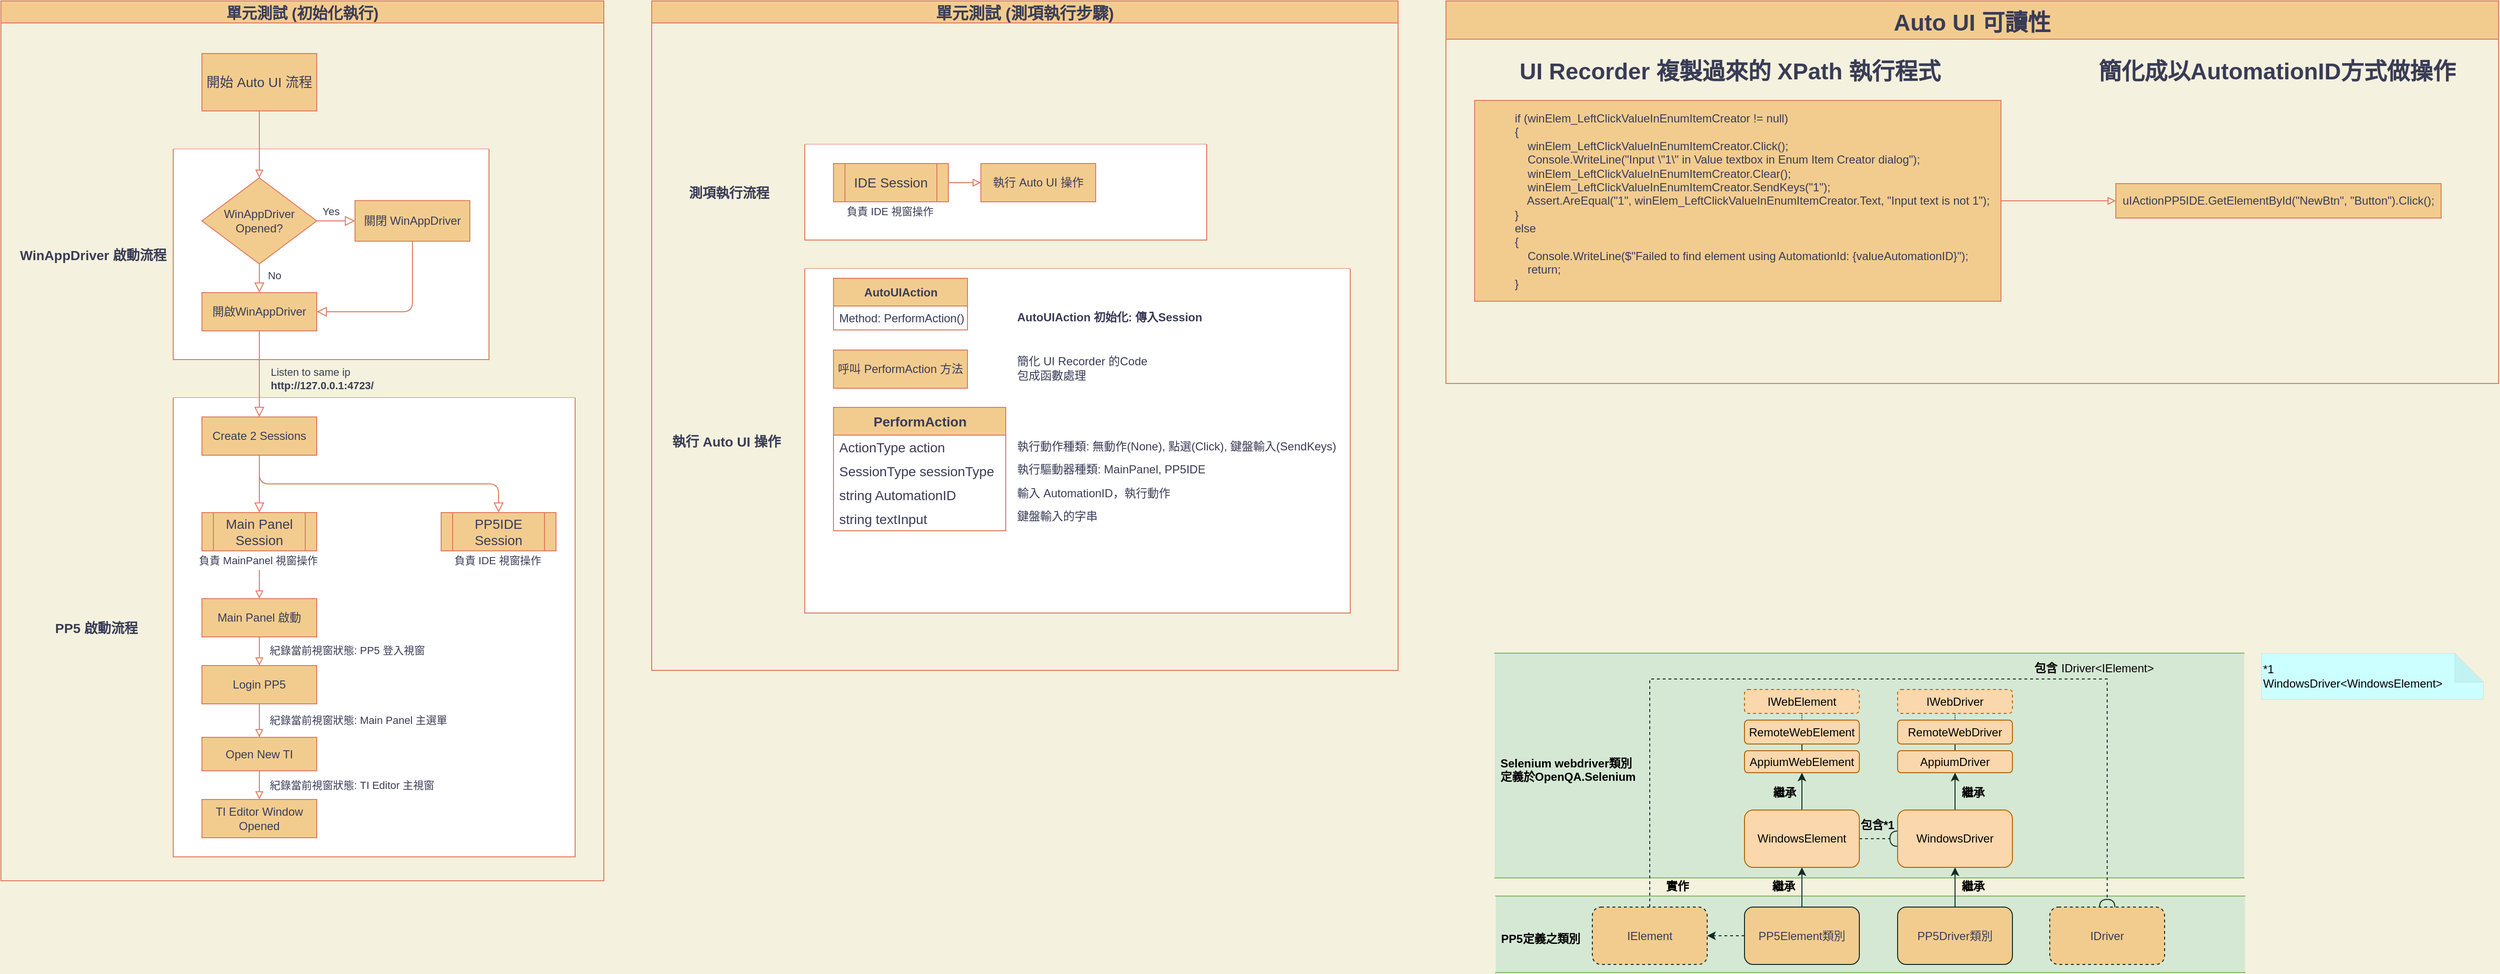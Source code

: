 <mxfile version="19.0.3" type="device" pages="2"><diagram id="C5RBs43oDa-KdzZeNtuy" name="20240430"><mxGraphModel dx="4418" dy="5252" grid="0" gridSize="10" guides="1" tooltips="1" connect="1" arrows="1" fold="1" page="1" pageScale="1" pageWidth="3300" pageHeight="4681" background="#F4F1DE" math="0" shadow="0"><root><mxCell id="WIyWlLk6GJQsqaUBKTNV-0"/><mxCell id="WIyWlLk6GJQsqaUBKTNV-1" parent="WIyWlLk6GJQsqaUBKTNV-0"/><mxCell id="sEeFFQPWBtHojv2zIYvt-9" value="" style="shape=partialRectangle;whiteSpace=wrap;html=1;left=0;right=0;dashed=1;dashPattern=1 1;fillColor=#d5e8d4;strokeColor=#82b366;" vertex="1" parent="WIyWlLk6GJQsqaUBKTNV-1"><mxGeometry x="-1381" y="-3521" width="783" height="80" as="geometry"/></mxCell><mxCell id="sEeFFQPWBtHojv2zIYvt-8" value="" style="shape=partialRectangle;whiteSpace=wrap;html=1;left=0;right=0;dashed=1;dashPattern=1 1;fillColor=#d5e8d4;strokeColor=#82b366;" vertex="1" parent="WIyWlLk6GJQsqaUBKTNV-1"><mxGeometry x="-1382" y="-3775" width="783" height="235" as="geometry"/></mxCell><mxCell id="sF6-tqlMoY2__bhDNs2M-188" value="單元測試 (初始化執行)" style="swimlane;shadow=0;glass=0;labelBackgroundColor=none;labelBorderColor=none;fontFamily=Helvetica;fontSize=16;strokeWidth=1;fillColor=#F2CC8F;strokeColor=#E07A5F;fontColor=#393C56;" parent="WIyWlLk6GJQsqaUBKTNV-1" vertex="1"><mxGeometry x="-2943" y="-4457" width="630" height="920" as="geometry"/></mxCell><mxCell id="sF6-tqlMoY2__bhDNs2M-209" value="WinAppDriver 啟動流程" style="swimlane;startSize=0;fontFamily=Helvetica;fontSize=14;spacing=2;labelPosition=left;verticalLabelPosition=middle;align=right;verticalAlign=middle;labelBorderColor=none;glass=0;shadow=0;strokeWidth=1;perimeterSpacing=0;swimlaneFillColor=default;spacingRight=5;fillColor=#F2CC8F;strokeColor=#E07A5F;fontColor=#393C56;" parent="sF6-tqlMoY2__bhDNs2M-188" vertex="1"><mxGeometry x="180" y="155" width="330" height="220" as="geometry"><mxRectangle x="170" y="-90" width="50" height="40" as="alternateBounds"/></mxGeometry></mxCell><mxCell id="sF6-tqlMoY2__bhDNs2M-210" value="關閉 WinAppDriver" style="whiteSpace=wrap;html=1;glass=0;strokeWidth=1;shadow=0;fillColor=#F2CC8F;strokeColor=#E07A5F;fontColor=#393C56;" parent="sF6-tqlMoY2__bhDNs2M-209" vertex="1"><mxGeometry x="190" y="53.75" width="120" height="42.5" as="geometry"/></mxCell><mxCell id="sF6-tqlMoY2__bhDNs2M-211" value="Yes" style="text;html=1;strokeColor=none;fillColor=none;align=center;verticalAlign=middle;whiteSpace=wrap;fontFamily=Helvetica;fontSize=11;fontColor=#393C56;" parent="sF6-tqlMoY2__bhDNs2M-209" vertex="1"><mxGeometry x="150" y="55" width="30" height="20" as="geometry"/></mxCell><mxCell id="sF6-tqlMoY2__bhDNs2M-212" value="&lt;span style=&quot;&quot;&gt;開啟WinAppDriver&lt;/span&gt;" style="whiteSpace=wrap;html=1;glass=0;strokeWidth=1;shadow=0;fillColor=#F2CC8F;strokeColor=#E07A5F;fontColor=#393C56;" parent="sF6-tqlMoY2__bhDNs2M-209" vertex="1"><mxGeometry x="30" y="150" width="120" height="40" as="geometry"/></mxCell><mxCell id="sF6-tqlMoY2__bhDNs2M-213" style="edgeStyle=orthogonalEdgeStyle;orthogonalLoop=1;jettySize=auto;html=1;exitX=0.5;exitY=1;exitDx=0;exitDy=0;entryX=1;entryY=0.5;entryDx=0;entryDy=0;shadow=0;labelBackgroundColor=none;fontFamily=Helvetica;fontSize=11;endArrow=block;endFill=0;endSize=8;strokeWidth=1;strokeColor=#E07A5F;fontColor=#393C56;" parent="sF6-tqlMoY2__bhDNs2M-209" source="sF6-tqlMoY2__bhDNs2M-210" target="sF6-tqlMoY2__bhDNs2M-212" edge="1"><mxGeometry relative="1" as="geometry"/></mxCell><mxCell id="sF6-tqlMoY2__bhDNs2M-214" value="No" style="text;html=1;strokeColor=none;fillColor=none;align=center;verticalAlign=middle;whiteSpace=wrap;fontFamily=Helvetica;fontSize=11;fontColor=#393C56;" parent="sF6-tqlMoY2__bhDNs2M-209" vertex="1"><mxGeometry x="91" y="122" width="30" height="20" as="geometry"/></mxCell><mxCell id="sF6-tqlMoY2__bhDNs2M-215" value="WinAppDriver Opened?" style="rhombus;whiteSpace=wrap;html=1;glass=0;strokeWidth=1;shadow=0;fillColor=#F2CC8F;strokeColor=#E07A5F;fontColor=#393C56;" parent="sF6-tqlMoY2__bhDNs2M-209" vertex="1"><mxGeometry x="30" y="30" width="120" height="90" as="geometry"/></mxCell><mxCell id="sF6-tqlMoY2__bhDNs2M-216" value="" style="edgeStyle=orthogonalEdgeStyle;html=1;jettySize=auto;orthogonalLoop=1;fontSize=11;endArrow=block;endFill=0;endSize=8;strokeWidth=1;shadow=0;labelBackgroundColor=none;strokeColor=#E07A5F;fontColor=#393C56;" parent="sF6-tqlMoY2__bhDNs2M-209" source="sF6-tqlMoY2__bhDNs2M-215" target="sF6-tqlMoY2__bhDNs2M-210" edge="1"><mxGeometry relative="1" as="geometry"/></mxCell><mxCell id="sF6-tqlMoY2__bhDNs2M-217" value="" style="edgeStyle=orthogonalEdgeStyle;orthogonalLoop=1;jettySize=auto;html=1;shadow=0;labelBackgroundColor=none;fontFamily=Helvetica;fontSize=11;endArrow=block;endFill=0;endSize=8;strokeWidth=1;strokeColor=#E07A5F;fontColor=#393C56;" parent="sF6-tqlMoY2__bhDNs2M-209" source="sF6-tqlMoY2__bhDNs2M-215" target="sF6-tqlMoY2__bhDNs2M-212" edge="1"><mxGeometry relative="1" as="geometry"/></mxCell><mxCell id="sF6-tqlMoY2__bhDNs2M-218" value="PP5 啟動流程" style="swimlane;startSize=0;fontFamily=Helvetica;fontSize=14;spacing=2;labelPosition=left;verticalLabelPosition=middle;align=right;verticalAlign=middle;labelBorderColor=none;glass=0;shadow=0;strokeWidth=1;perimeterSpacing=0;swimlaneFillColor=default;spacingLeft=0;spacingRight=35;fillColor=#F2CC8F;strokeColor=#E07A5F;fontColor=#393C56;" parent="sF6-tqlMoY2__bhDNs2M-188" vertex="1"><mxGeometry x="180" y="415" width="420" height="480" as="geometry"><mxRectangle x="170" y="-90" width="50" height="40" as="alternateBounds"/></mxGeometry></mxCell><mxCell id="sF6-tqlMoY2__bhDNs2M-219" style="edgeStyle=orthogonalEdgeStyle;orthogonalLoop=1;jettySize=auto;html=1;exitX=0.5;exitY=1;exitDx=0;exitDy=0;entryX=0.5;entryY=0;entryDx=0;entryDy=0;shadow=0;labelBackgroundColor=none;fontFamily=Helvetica;fontSize=14;endArrow=block;endFill=0;endSize=8;strokeWidth=1;strokeColor=#E07A5F;fontColor=#393C56;" parent="sF6-tqlMoY2__bhDNs2M-218" source="sF6-tqlMoY2__bhDNs2M-221" target="sF6-tqlMoY2__bhDNs2M-222" edge="1"><mxGeometry relative="1" as="geometry"/></mxCell><mxCell id="sF6-tqlMoY2__bhDNs2M-220" style="edgeStyle=orthogonalEdgeStyle;orthogonalLoop=1;jettySize=auto;html=1;exitX=0.5;exitY=1;exitDx=0;exitDy=0;entryX=0.5;entryY=0;entryDx=0;entryDy=0;shadow=0;labelBackgroundColor=none;fontFamily=Helvetica;fontSize=14;endArrow=block;endFill=0;endSize=8;strokeWidth=1;strokeColor=#E07A5F;fontColor=#393C56;" parent="sF6-tqlMoY2__bhDNs2M-218" source="sF6-tqlMoY2__bhDNs2M-221" target="sF6-tqlMoY2__bhDNs2M-223" edge="1"><mxGeometry relative="1" as="geometry"/></mxCell><mxCell id="sF6-tqlMoY2__bhDNs2M-221" value="&lt;span style=&quot;&quot;&gt;Create 2 Sessions&lt;/span&gt;" style="whiteSpace=wrap;html=1;glass=0;strokeWidth=1;shadow=0;fillColor=#F2CC8F;strokeColor=#E07A5F;fontColor=#393C56;" parent="sF6-tqlMoY2__bhDNs2M-218" vertex="1"><mxGeometry x="30" y="20" width="120" height="40" as="geometry"/></mxCell><mxCell id="sF6-tqlMoY2__bhDNs2M-222" value="Main Panel Session" style="shape=process;whiteSpace=wrap;html=1;backgroundOutline=1;shadow=0;glass=0;labelBorderColor=none;fontFamily=Helvetica;fontSize=14;strokeWidth=1;fillColor=#F2CC8F;strokeColor=#E07A5F;fontColor=#393C56;" parent="sF6-tqlMoY2__bhDNs2M-218" vertex="1"><mxGeometry x="30" y="120" width="120" height="40" as="geometry"/></mxCell><mxCell id="sF6-tqlMoY2__bhDNs2M-223" value="PP5IDE Session" style="shape=process;whiteSpace=wrap;html=1;backgroundOutline=1;shadow=0;glass=0;labelBorderColor=none;fontFamily=Helvetica;fontSize=14;strokeWidth=1;fillColor=#F2CC8F;strokeColor=#E07A5F;fontColor=#393C56;" parent="sF6-tqlMoY2__bhDNs2M-218" vertex="1"><mxGeometry x="280" y="120" width="120" height="40" as="geometry"/></mxCell><mxCell id="sF6-tqlMoY2__bhDNs2M-224" value="負責 MainPanel 視窗操作" style="text;html=1;strokeColor=none;fillColor=none;align=left;verticalAlign=middle;whiteSpace=wrap;fontFamily=Helvetica;fontSize=11;fontColor=#393C56;" parent="sF6-tqlMoY2__bhDNs2M-218" vertex="1"><mxGeometry x="25" y="160" width="130" height="20" as="geometry"/></mxCell><mxCell id="sF6-tqlMoY2__bhDNs2M-225" value="負責 IDE 視窗操作" style="text;html=1;strokeColor=none;fillColor=none;align=left;verticalAlign=middle;whiteSpace=wrap;fontFamily=Helvetica;fontSize=11;fontColor=#393C56;" parent="sF6-tqlMoY2__bhDNs2M-218" vertex="1"><mxGeometry x="291.5" y="160" width="97" height="20" as="geometry"/></mxCell><mxCell id="sF6-tqlMoY2__bhDNs2M-226" value="" style="edgeStyle=orthogonalEdgeStyle;orthogonalLoop=1;jettySize=auto;html=1;shadow=0;labelBackgroundColor=none;fontFamily=Helvetica;fontSize=14;endArrow=block;endFill=0;strokeWidth=1;entryX=0.5;entryY=0;entryDx=0;entryDy=0;strokeColor=#E07A5F;fontColor=#393C56;" parent="sF6-tqlMoY2__bhDNs2M-218" source="sF6-tqlMoY2__bhDNs2M-224" target="sF6-tqlMoY2__bhDNs2M-227" edge="1"><mxGeometry relative="1" as="geometry"><mxPoint x="90" y="210" as="targetPoint"/></mxGeometry></mxCell><mxCell id="sF6-tqlMoY2__bhDNs2M-227" value="Main Panel 啟動" style="whiteSpace=wrap;html=1;glass=0;strokeWidth=1;shadow=0;fillColor=#F2CC8F;strokeColor=#E07A5F;fontColor=#393C56;" parent="sF6-tqlMoY2__bhDNs2M-218" vertex="1"><mxGeometry x="30" y="210" width="120" height="40" as="geometry"/></mxCell><mxCell id="sF6-tqlMoY2__bhDNs2M-228" value="&lt;span style=&quot;&quot;&gt;Login PP5&lt;/span&gt;" style="whiteSpace=wrap;html=1;glass=0;strokeWidth=1;shadow=0;fillColor=#F2CC8F;strokeColor=#E07A5F;fontColor=#393C56;" parent="sF6-tqlMoY2__bhDNs2M-218" vertex="1"><mxGeometry x="30" y="280" width="120" height="40" as="geometry"/></mxCell><mxCell id="sF6-tqlMoY2__bhDNs2M-229" value="" style="edgeStyle=orthogonalEdgeStyle;orthogonalLoop=1;jettySize=auto;html=1;shadow=0;labelBackgroundColor=none;fontFamily=Helvetica;fontSize=14;endArrow=block;endFill=0;strokeWidth=1;strokeColor=#E07A5F;fontColor=#393C56;" parent="sF6-tqlMoY2__bhDNs2M-218" source="sF6-tqlMoY2__bhDNs2M-227" target="sF6-tqlMoY2__bhDNs2M-228" edge="1"><mxGeometry relative="1" as="geometry"/></mxCell><mxCell id="sF6-tqlMoY2__bhDNs2M-230" value="" style="edgeStyle=orthogonalEdgeStyle;orthogonalLoop=1;jettySize=auto;html=1;shadow=0;labelBackgroundColor=none;fontFamily=Helvetica;fontSize=14;endArrow=block;endFill=0;strokeWidth=1;strokeColor=#E07A5F;fontColor=#393C56;" parent="sF6-tqlMoY2__bhDNs2M-218" source="sF6-tqlMoY2__bhDNs2M-231" target="sF6-tqlMoY2__bhDNs2M-233" edge="1"><mxGeometry relative="1" as="geometry"/></mxCell><mxCell id="sF6-tqlMoY2__bhDNs2M-231" value="&lt;span style=&quot;&quot;&gt;Open New TI&lt;/span&gt;" style="whiteSpace=wrap;html=1;glass=0;strokeWidth=1;shadow=0;fillColor=#F2CC8F;strokeColor=#E07A5F;fontColor=#393C56;" parent="sF6-tqlMoY2__bhDNs2M-218" vertex="1"><mxGeometry x="30" y="355" width="120" height="35" as="geometry"/></mxCell><mxCell id="sF6-tqlMoY2__bhDNs2M-232" value="" style="edgeStyle=orthogonalEdgeStyle;orthogonalLoop=1;jettySize=auto;html=1;shadow=0;labelBackgroundColor=none;fontFamily=Helvetica;fontSize=14;endArrow=block;endFill=0;strokeWidth=1;strokeColor=#E07A5F;fontColor=#393C56;" parent="sF6-tqlMoY2__bhDNs2M-218" source="sF6-tqlMoY2__bhDNs2M-228" target="sF6-tqlMoY2__bhDNs2M-231" edge="1"><mxGeometry relative="1" as="geometry"/></mxCell><mxCell id="sF6-tqlMoY2__bhDNs2M-233" value="TI Editor Window Opened" style="whiteSpace=wrap;html=1;glass=0;strokeWidth=1;shadow=0;fillColor=#F2CC8F;strokeColor=#E07A5F;fontColor=#393C56;" parent="sF6-tqlMoY2__bhDNs2M-218" vertex="1"><mxGeometry x="30" y="420" width="120" height="40" as="geometry"/></mxCell><mxCell id="sF6-tqlMoY2__bhDNs2M-234" value="紀錄當前視窗狀態: PP5 登入視窗" style="text;html=1;strokeColor=none;fillColor=none;align=left;verticalAlign=middle;whiteSpace=wrap;fontFamily=Helvetica;fontSize=11;fontColor=#393C56;" parent="sF6-tqlMoY2__bhDNs2M-218" vertex="1"><mxGeometry x="98.5" y="254" width="200" height="20" as="geometry"/></mxCell><mxCell id="sF6-tqlMoY2__bhDNs2M-235" value="紀錄當前視窗狀態: TI Editor 主視窗&amp;nbsp;" style="text;html=1;strokeColor=none;fillColor=none;align=left;verticalAlign=middle;whiteSpace=wrap;fontFamily=Helvetica;fontSize=11;fontColor=#393C56;" parent="sF6-tqlMoY2__bhDNs2M-218" vertex="1"><mxGeometry x="98.5" y="395" width="200" height="20" as="geometry"/></mxCell><mxCell id="sF6-tqlMoY2__bhDNs2M-236" value="" style="edgeStyle=orthogonalEdgeStyle;orthogonalLoop=1;jettySize=auto;html=1;shadow=0;labelBackgroundColor=none;fontFamily=Helvetica;fontSize=14;endArrow=block;endFill=0;endSize=8;strokeWidth=1;entryX=0.5;entryY=0;entryDx=0;entryDy=0;strokeColor=#E07A5F;fontColor=#393C56;" parent="sF6-tqlMoY2__bhDNs2M-188" source="sF6-tqlMoY2__bhDNs2M-212" target="sF6-tqlMoY2__bhDNs2M-221" edge="1"><mxGeometry relative="1" as="geometry"><Array as="points"><mxPoint x="270" y="405"/><mxPoint x="270" y="405"/></Array></mxGeometry></mxCell><mxCell id="sF6-tqlMoY2__bhDNs2M-237" value="Listen to same ip&lt;br&gt;&lt;b&gt;http://127.0.0.1:4723/&lt;/b&gt;" style="text;html=1;strokeColor=none;fillColor=none;align=left;verticalAlign=middle;whiteSpace=wrap;fontFamily=Helvetica;fontSize=11;fontColor=#393C56;" parent="sF6-tqlMoY2__bhDNs2M-188" vertex="1"><mxGeometry x="280" y="385" width="100" height="20" as="geometry"/></mxCell><mxCell id="sF6-tqlMoY2__bhDNs2M-238" value="紀錄當前視窗狀態: Main Panel 主選單" style="text;html=1;strokeColor=none;fillColor=none;align=left;verticalAlign=middle;whiteSpace=wrap;fontFamily=Helvetica;fontSize=11;fontColor=#393C56;" parent="sF6-tqlMoY2__bhDNs2M-188" vertex="1"><mxGeometry x="278.5" y="742" width="200" height="20" as="geometry"/></mxCell><mxCell id="sF6-tqlMoY2__bhDNs2M-239" style="edgeStyle=orthogonalEdgeStyle;orthogonalLoop=1;jettySize=auto;html=1;entryX=0.5;entryY=0;entryDx=0;entryDy=0;shadow=0;labelBackgroundColor=none;fontFamily=Helvetica;fontSize=14;endArrow=block;endFill=0;strokeWidth=1;strokeColor=#E07A5F;fontColor=#393C56;" parent="sF6-tqlMoY2__bhDNs2M-188" source="sF6-tqlMoY2__bhDNs2M-240" target="sF6-tqlMoY2__bhDNs2M-215" edge="1"><mxGeometry relative="1" as="geometry"/></mxCell><mxCell id="sF6-tqlMoY2__bhDNs2M-240" value="開始 Auto UI 流程" style="whiteSpace=wrap;html=1;shadow=0;glass=0;labelBackgroundColor=none;labelBorderColor=none;fontFamily=Helvetica;fontSize=14;strokeWidth=1;fillColor=#F2CC8F;strokeColor=#E07A5F;fontColor=#393C56;" parent="sF6-tqlMoY2__bhDNs2M-188" vertex="1"><mxGeometry x="210" y="55" width="120" height="60" as="geometry"/></mxCell><mxCell id="sF6-tqlMoY2__bhDNs2M-341" value="單元測試 (測項執行步驟)" style="swimlane;shadow=0;glass=0;labelBackgroundColor=none;labelBorderColor=none;fontFamily=Helvetica;fontSize=17;strokeWidth=1;fillColor=#F2CC8F;strokeColor=#E07A5F;fontColor=#393C56;" parent="WIyWlLk6GJQsqaUBKTNV-1" vertex="1"><mxGeometry x="-2263" y="-4457" width="780" height="700" as="geometry"/></mxCell><mxCell id="sF6-tqlMoY2__bhDNs2M-342" value="測項執行流程" style="swimlane;startSize=0;fontFamily=Helvetica;fontSize=14;spacing=2;labelPosition=left;verticalLabelPosition=middle;align=right;verticalAlign=middle;labelBorderColor=none;glass=0;shadow=0;strokeWidth=1;perimeterSpacing=0;swimlaneFillColor=default;spacingLeft=0;spacingRight=35;fillColor=#F2CC8F;strokeColor=#E07A5F;fontColor=#393C56;" parent="sF6-tqlMoY2__bhDNs2M-341" vertex="1"><mxGeometry x="160" y="150" width="420" height="100" as="geometry"><mxRectangle x="170" y="-90" width="50" height="40" as="alternateBounds"/></mxGeometry></mxCell><mxCell id="sF6-tqlMoY2__bhDNs2M-343" value="IDE Session" style="shape=process;whiteSpace=wrap;html=1;backgroundOutline=1;shadow=0;glass=0;labelBorderColor=none;fontFamily=Helvetica;fontSize=14;strokeWidth=1;fillColor=#F2CC8F;strokeColor=#E07A5F;fontColor=#393C56;" parent="sF6-tqlMoY2__bhDNs2M-342" vertex="1"><mxGeometry x="30" y="20" width="120" height="40" as="geometry"/></mxCell><mxCell id="sF6-tqlMoY2__bhDNs2M-344" value="負責 IDE 視窗操作" style="text;html=1;strokeColor=none;fillColor=none;align=left;verticalAlign=middle;whiteSpace=wrap;fontFamily=Helvetica;fontSize=11;fontColor=#393C56;" parent="sF6-tqlMoY2__bhDNs2M-342" vertex="1"><mxGeometry x="41.5" y="60" width="97" height="20" as="geometry"/></mxCell><mxCell id="sF6-tqlMoY2__bhDNs2M-345" value="&lt;span style=&quot;&quot;&gt;執行 Auto UI 操作&lt;/span&gt;" style="whiteSpace=wrap;html=1;glass=0;strokeWidth=1;shadow=0;fillColor=#F2CC8F;strokeColor=#E07A5F;fontColor=#393C56;" parent="sF6-tqlMoY2__bhDNs2M-342" vertex="1"><mxGeometry x="184" y="20" width="120" height="40" as="geometry"/></mxCell><mxCell id="sF6-tqlMoY2__bhDNs2M-346" value="" style="edgeStyle=orthogonalEdgeStyle;orthogonalLoop=1;jettySize=auto;html=1;shadow=0;labelBackgroundColor=none;fontFamily=Helvetica;fontSize=14;endArrow=block;endFill=0;strokeWidth=1;entryX=0;entryY=0.5;entryDx=0;entryDy=0;strokeColor=#E07A5F;fontColor=#393C56;" parent="sF6-tqlMoY2__bhDNs2M-342" source="sF6-tqlMoY2__bhDNs2M-343" target="sF6-tqlMoY2__bhDNs2M-345" edge="1"><mxGeometry relative="1" as="geometry"><mxPoint x="170" y="40" as="targetPoint"/></mxGeometry></mxCell><mxCell id="sF6-tqlMoY2__bhDNs2M-347" value="執行 Auto UI 操作" style="swimlane;startSize=0;fontFamily=Helvetica;fontSize=14;spacing=2;labelPosition=left;verticalLabelPosition=middle;align=right;verticalAlign=middle;labelBorderColor=none;glass=0;shadow=0;strokeWidth=1;perimeterSpacing=0;swimlaneFillColor=default;spacingLeft=0;spacingRight=23;fontStyle=1;fillColor=#F2CC8F;strokeColor=#E07A5F;fontColor=#393C56;" parent="sF6-tqlMoY2__bhDNs2M-341" vertex="1"><mxGeometry x="160" y="280" width="570" height="360" as="geometry"><mxRectangle x="170" y="-90" width="50" height="40" as="alternateBounds"/></mxGeometry></mxCell><mxCell id="sF6-tqlMoY2__bhDNs2M-348" value="呼叫 PerformAction 方法" style="whiteSpace=wrap;html=1;glass=0;strokeWidth=1;shadow=0;fillColor=#F2CC8F;strokeColor=#E07A5F;fontColor=#393C56;" parent="sF6-tqlMoY2__bhDNs2M-347" vertex="1"><mxGeometry x="30" y="85" width="140" height="40" as="geometry"/></mxCell><mxCell id="sF6-tqlMoY2__bhDNs2M-349" value="PerformAction" style="swimlane;fontStyle=1;align=center;verticalAlign=middle;childLayout=stackLayout;horizontal=1;startSize=29;horizontalStack=0;resizeParent=1;resizeParentMax=0;resizeLast=0;collapsible=0;marginBottom=0;html=1;shadow=0;glass=0;labelBackgroundColor=none;labelBorderColor=none;fontFamily=Helvetica;fontSize=14;strokeWidth=1;fillColor=#F2CC8F;strokeColor=#E07A5F;fontColor=#393C56;" parent="sF6-tqlMoY2__bhDNs2M-347" vertex="1"><mxGeometry x="30" y="145" width="180" height="129" as="geometry"/></mxCell><mxCell id="sF6-tqlMoY2__bhDNs2M-350" value="&lt;span style=&quot;&quot;&gt;ActionType action&lt;/span&gt;" style="text;html=1;strokeColor=none;fillColor=none;align=left;verticalAlign=middle;spacingLeft=4;spacingRight=4;overflow=hidden;rotatable=0;points=[[0,0.5],[1,0.5]];portConstraint=eastwest;shadow=0;glass=0;labelBackgroundColor=none;labelBorderColor=none;fontFamily=Helvetica;fontSize=14;spacing=2;spacingTop=0;spacingBottom=0;fontColor=#393C56;" parent="sF6-tqlMoY2__bhDNs2M-349" vertex="1"><mxGeometry y="29" width="180" height="25" as="geometry"/></mxCell><mxCell id="sF6-tqlMoY2__bhDNs2M-351" value="SessionType sessionType" style="text;html=1;strokeColor=none;fillColor=none;align=left;verticalAlign=middle;spacingLeft=4;spacingRight=4;overflow=hidden;rotatable=0;points=[[0,0.5],[1,0.5]];portConstraint=eastwest;shadow=0;glass=0;labelBackgroundColor=none;labelBorderColor=none;fontFamily=Helvetica;fontSize=14;spacing=2;spacingTop=0;spacingBottom=0;fontColor=#393C56;" parent="sF6-tqlMoY2__bhDNs2M-349" vertex="1"><mxGeometry y="54" width="180" height="25" as="geometry"/></mxCell><mxCell id="sF6-tqlMoY2__bhDNs2M-352" value="string AutomationID" style="text;html=1;strokeColor=none;fillColor=none;align=left;verticalAlign=middle;spacingLeft=4;spacingRight=4;overflow=hidden;rotatable=0;points=[[0,0.5],[1,0.5]];portConstraint=eastwest;shadow=0;glass=0;labelBackgroundColor=none;labelBorderColor=none;fontFamily=Helvetica;fontSize=14;spacing=2;spacingTop=0;spacingBottom=0;fontColor=#393C56;" parent="sF6-tqlMoY2__bhDNs2M-349" vertex="1"><mxGeometry y="79" width="180" height="25" as="geometry"/></mxCell><mxCell id="sF6-tqlMoY2__bhDNs2M-353" value="string textInput" style="text;html=1;strokeColor=none;fillColor=none;align=left;verticalAlign=middle;spacingLeft=4;spacingRight=4;overflow=hidden;rotatable=0;points=[[0,0.5],[1,0.5]];portConstraint=eastwest;shadow=0;glass=0;labelBackgroundColor=none;labelBorderColor=none;fontFamily=Helvetica;fontSize=14;spacing=2;spacingTop=0;spacingBottom=0;fontColor=#393C56;" parent="sF6-tqlMoY2__bhDNs2M-349" vertex="1"><mxGeometry y="104" width="180" height="25" as="geometry"/></mxCell><mxCell id="sF6-tqlMoY2__bhDNs2M-354" value="簡化 UI Recorder 的Code&lt;br style=&quot;font-size: 12px;&quot;&gt;包成函數處理" style="text;html=1;strokeColor=none;fillColor=none;align=left;verticalAlign=middle;whiteSpace=wrap;fontFamily=Helvetica;fontSize=12;fontColor=#393C56;" parent="sF6-tqlMoY2__bhDNs2M-347" vertex="1"><mxGeometry x="220" y="89" width="150" height="30" as="geometry"/></mxCell><mxCell id="sF6-tqlMoY2__bhDNs2M-355" value="執行動作種類: 無動作(None), 點選(Click), 鍵盤輸入(SendKeys)" style="text;html=1;strokeColor=none;fillColor=none;align=left;verticalAlign=middle;whiteSpace=wrap;fontFamily=Helvetica;fontSize=12;fontColor=#393C56;" parent="sF6-tqlMoY2__bhDNs2M-347" vertex="1"><mxGeometry x="220" y="171" width="340" height="30" as="geometry"/></mxCell><mxCell id="sF6-tqlMoY2__bhDNs2M-356" value="&lt;font style=&quot;font-size: 12px;&quot;&gt;輸入 AutomationID，執行動作&lt;/font&gt;" style="text;html=1;strokeColor=none;fillColor=none;align=left;verticalAlign=middle;whiteSpace=wrap;fontFamily=Helvetica;fontSize=12;fontColor=#393C56;" parent="sF6-tqlMoY2__bhDNs2M-347" vertex="1"><mxGeometry x="220" y="220" width="320" height="30" as="geometry"/></mxCell><mxCell id="sF6-tqlMoY2__bhDNs2M-357" value="鍵盤輸入的字串" style="text;html=1;strokeColor=none;fillColor=none;align=left;verticalAlign=middle;whiteSpace=wrap;fontFamily=Helvetica;fontSize=12;fontColor=#393C56;" parent="sF6-tqlMoY2__bhDNs2M-347" vertex="1"><mxGeometry x="220" y="244" width="320" height="30" as="geometry"/></mxCell><mxCell id="sF6-tqlMoY2__bhDNs2M-358" value="執行驅動器種類: MainPanel, PP5IDE" style="text;html=1;strokeColor=none;fillColor=none;align=left;verticalAlign=middle;whiteSpace=wrap;fontFamily=Helvetica;fontSize=12;fontColor=#393C56;" parent="sF6-tqlMoY2__bhDNs2M-347" vertex="1"><mxGeometry x="220" y="195" width="320" height="30" as="geometry"/></mxCell><mxCell id="gc8eXnTZGgtEHAus7K2d-82" value="&lt;b&gt;AutoUIAction&lt;/b&gt;" style="swimlane;fontStyle=1;align=center;verticalAlign=middle;childLayout=stackLayout;horizontal=1;startSize=29;horizontalStack=0;resizeParent=1;resizeParentMax=0;resizeLast=0;collapsible=0;marginBottom=0;html=1;fillColor=#F2CC8F;strokeColor=#E07A5F;fontColor=#393C56;" parent="sF6-tqlMoY2__bhDNs2M-347" vertex="1"><mxGeometry x="30" y="10" width="140" height="54" as="geometry"/></mxCell><mxCell id="gc8eXnTZGgtEHAus7K2d-84" value="&lt;span style=&quot;text-align: center; background-color: rgb(248, 249, 250);&quot;&gt;Method: PerformAction()&lt;/span&gt;" style="text;html=1;strokeColor=none;fillColor=none;align=left;verticalAlign=middle;spacingLeft=4;spacingRight=4;overflow=hidden;rotatable=0;points=[[0,0.5],[1,0.5]];portConstraint=eastwest;fontColor=#393C56;" parent="gc8eXnTZGgtEHAus7K2d-82" vertex="1"><mxGeometry y="29" width="140" height="25" as="geometry"/></mxCell><mxCell id="gc8eXnTZGgtEHAus7K2d-89" value="&lt;b style=&quot;text-align: center;&quot;&gt;AutoUIAction 初始化: 傳入Session&lt;/b&gt;" style="text;html=1;strokeColor=none;fillColor=none;align=left;verticalAlign=middle;whiteSpace=wrap;fontFamily=Helvetica;fontSize=12;fontColor=#393C56;" parent="sF6-tqlMoY2__bhDNs2M-347" vertex="1"><mxGeometry x="220" y="36" width="200" height="30" as="geometry"/></mxCell><mxCell id="sF6-tqlMoY2__bhDNs2M-367" value="Auto UI 可讀性" style="swimlane;shadow=0;glass=0;labelBackgroundColor=none;labelBorderColor=none;fontFamily=Helvetica;fontSize=24;strokeWidth=1;startSize=40;fillColor=#F2CC8F;strokeColor=#E07A5F;fontColor=#393C56;" parent="WIyWlLk6GJQsqaUBKTNV-1" vertex="1"><mxGeometry x="-1433" y="-4457" width="1100" height="400" as="geometry"/></mxCell><mxCell id="sF6-tqlMoY2__bhDNs2M-389" value="&lt;div&gt;&amp;nbsp; &amp;nbsp; &amp;nbsp; &amp;nbsp; &amp;nbsp; &amp;nbsp; if (winElem_LeftClickValueInEnumItemCreator != null)&lt;/div&gt;&lt;div&gt;&amp;nbsp; &amp;nbsp; &amp;nbsp; &amp;nbsp; &amp;nbsp; &amp;nbsp; {&lt;/div&gt;&lt;div&gt;&amp;nbsp; &amp;nbsp; &amp;nbsp; &amp;nbsp; &amp;nbsp; &amp;nbsp; &amp;nbsp; &amp;nbsp; winElem_LeftClickValueInEnumItemCreator.Click();&lt;/div&gt;&lt;div&gt;&amp;nbsp; &amp;nbsp; &amp;nbsp; &amp;nbsp; &amp;nbsp; &amp;nbsp; &amp;nbsp; &amp;nbsp; Console.WriteLine(&quot;Input \&quot;1\&quot; in Value textbox in Enum Item Creator dialog&quot;);&lt;/div&gt;&lt;div&gt;&amp;nbsp; &amp;nbsp; &amp;nbsp; &amp;nbsp; &amp;nbsp; &amp;nbsp; &amp;nbsp; &amp;nbsp; winElem_LeftClickValueInEnumItemCreator.Clear();&lt;/div&gt;&lt;div&gt;&amp;nbsp; &amp;nbsp; &amp;nbsp; &amp;nbsp; &amp;nbsp; &amp;nbsp; &amp;nbsp; &amp;nbsp; winElem_LeftClickValueInEnumItemCreator.SendKeys(&quot;1&quot;);&lt;/div&gt;&lt;div&gt;&amp;nbsp; &amp;nbsp; &amp;nbsp; &amp;nbsp; &amp;nbsp; &amp;nbsp; &amp;nbsp; &amp;nbsp; Assert.AreEqual(&quot;1&quot;, winElem_LeftClickValueInEnumItemCreator.Text, &quot;Input text is not 1&quot;);&lt;/div&gt;&lt;div&gt;&amp;nbsp; &amp;nbsp; &amp;nbsp; &amp;nbsp; &amp;nbsp; &amp;nbsp; }&lt;/div&gt;&lt;div&gt;&amp;nbsp; &amp;nbsp; &amp;nbsp; &amp;nbsp; &amp;nbsp; &amp;nbsp; else&lt;/div&gt;&lt;div&gt;&amp;nbsp; &amp;nbsp; &amp;nbsp; &amp;nbsp; &amp;nbsp; &amp;nbsp; {&lt;/div&gt;&lt;div&gt;&amp;nbsp; &amp;nbsp; &amp;nbsp; &amp;nbsp; &amp;nbsp; &amp;nbsp; &amp;nbsp; &amp;nbsp; Console.WriteLine($&quot;Failed to find element using AutomationId: {valueAutomationID}&quot;);&lt;/div&gt;&lt;div&gt;&amp;nbsp; &amp;nbsp; &amp;nbsp; &amp;nbsp; &amp;nbsp; &amp;nbsp; &amp;nbsp; &amp;nbsp; return;&lt;/div&gt;&lt;div&gt;&amp;nbsp; &amp;nbsp; &amp;nbsp; &amp;nbsp; &amp;nbsp; &amp;nbsp; }&lt;/div&gt;" style="whiteSpace=wrap;html=1;shadow=0;glass=0;labelBackgroundColor=none;labelBorderColor=none;fontFamily=Helvetica;fontSize=12;strokeWidth=1;align=left;fillColor=#F2CC8F;strokeColor=#E07A5F;fontColor=#393C56;" parent="sF6-tqlMoY2__bhDNs2M-367" vertex="1"><mxGeometry x="30" y="104" width="550" height="210" as="geometry"/></mxCell><mxCell id="sF6-tqlMoY2__bhDNs2M-390" value="UI Recorder 複製過來的 XPath 執行程式" style="text;html=1;strokeColor=none;fillColor=none;align=left;verticalAlign=middle;whiteSpace=wrap;fontFamily=Helvetica;fontSize=24;fontStyle=1;fontColor=#393C56;" parent="sF6-tqlMoY2__bhDNs2M-367" vertex="1"><mxGeometry x="75" y="64" width="460" height="20" as="geometry"/></mxCell><mxCell id="sF6-tqlMoY2__bhDNs2M-391" value="uIActionPP5IDE.GetElementById(&quot;NewBtn&quot;, &quot;Button&quot;).Click();" style="whiteSpace=wrap;html=1;align=center;shadow=0;glass=0;labelBackgroundColor=none;labelBorderColor=none;strokeWidth=1;fillColor=#F2CC8F;strokeColor=#E07A5F;fontColor=#393C56;" parent="sF6-tqlMoY2__bhDNs2M-367" vertex="1"><mxGeometry x="700" y="191" width="340" height="36" as="geometry"/></mxCell><mxCell id="sF6-tqlMoY2__bhDNs2M-388" value="" style="edgeStyle=orthogonalEdgeStyle;orthogonalLoop=1;jettySize=auto;html=1;shadow=0;labelBackgroundColor=none;fontFamily=Helvetica;fontSize=24;endArrow=block;endFill=0;strokeWidth=1;strokeColor=#E07A5F;fontColor=#393C56;" parent="sF6-tqlMoY2__bhDNs2M-367" source="sF6-tqlMoY2__bhDNs2M-389" target="sF6-tqlMoY2__bhDNs2M-391" edge="1"><mxGeometry relative="1" as="geometry"/></mxCell><mxCell id="sF6-tqlMoY2__bhDNs2M-392" value="簡化成以AutomationID方式做操作" style="text;html=1;strokeColor=none;fillColor=none;align=left;verticalAlign=middle;whiteSpace=wrap;fontFamily=Helvetica;fontSize=24;fontStyle=1;fontColor=#393C56;" parent="sF6-tqlMoY2__bhDNs2M-367" vertex="1"><mxGeometry x="680" y="64" width="395" height="20" as="geometry"/></mxCell><mxCell id="LBxS4Dn_nQ39QA7qkI87-0" value="PP5Element類別" style="rounded=1;whiteSpace=wrap;html=1;fillColor=#F2CC8F;strokeColor=#102B20;fontColor=#393C56;shadow=0;glass=0;labelBackgroundColor=none;labelBorderColor=none;strokeWidth=1;" vertex="1" parent="WIyWlLk6GJQsqaUBKTNV-1"><mxGeometry x="-1121" y="-3509.5" width="120" height="60" as="geometry"/></mxCell><mxCell id="LBxS4Dn_nQ39QA7qkI87-1" value="PP5Driver類別" style="rounded=1;whiteSpace=wrap;html=1;fillColor=#F2CC8F;strokeColor=#102B20;fontColor=#393C56;shadow=0;glass=0;labelBackgroundColor=none;labelBorderColor=none;strokeWidth=1;" vertex="1" parent="WIyWlLk6GJQsqaUBKTNV-1"><mxGeometry x="-961" y="-3509.5" width="120" height="60" as="geometry"/></mxCell><mxCell id="LBxS4Dn_nQ39QA7qkI87-3" value="" style="endArrow=classic;html=1;rounded=0;exitX=0.5;exitY=0;exitDx=0;exitDy=0;entryX=0.5;entryY=1;entryDx=0;entryDy=0;strokeColor=#102B20;" edge="1" parent="WIyWlLk6GJQsqaUBKTNV-1" source="LBxS4Dn_nQ39QA7qkI87-0" target="LBxS4Dn_nQ39QA7qkI87-4"><mxGeometry width="50" height="50" relative="1" as="geometry"><mxPoint x="-933" y="-3654" as="sourcePoint"/><mxPoint x="-1069" y="-3564" as="targetPoint"/></mxGeometry></mxCell><mxCell id="sEeFFQPWBtHojv2zIYvt-0" value="" style="edgeStyle=orthogonalEdgeStyle;rounded=0;orthogonalLoop=1;jettySize=auto;html=1;dashed=1;strokeColor=#102B20;endArrow=halfCircle;endFill=0;" edge="1" parent="WIyWlLk6GJQsqaUBKTNV-1" source="LBxS4Dn_nQ39QA7qkI87-4" target="LBxS4Dn_nQ39QA7qkI87-12"><mxGeometry relative="1" as="geometry"/></mxCell><mxCell id="sEeFFQPWBtHojv2zIYvt-23" style="edgeStyle=orthogonalEdgeStyle;rounded=0;orthogonalLoop=1;jettySize=auto;html=1;exitX=0.5;exitY=0;exitDx=0;exitDy=0;entryX=0.5;entryY=1;entryDx=0;entryDy=0;endArrow=classic;endFill=1;strokeColor=#102B20;" edge="1" parent="WIyWlLk6GJQsqaUBKTNV-1" source="LBxS4Dn_nQ39QA7qkI87-4" target="sEeFFQPWBtHojv2zIYvt-14"><mxGeometry relative="1" as="geometry"/></mxCell><mxCell id="LBxS4Dn_nQ39QA7qkI87-4" value="WindowsElement" style="rounded=1;whiteSpace=wrap;html=1;fillColor=#fad7ac;strokeColor=#b46504;shadow=0;glass=0;labelBackgroundColor=none;labelBorderColor=none;strokeWidth=1;" vertex="1" parent="WIyWlLk6GJQsqaUBKTNV-1"><mxGeometry x="-1121" y="-3611" width="120" height="60" as="geometry"/></mxCell><mxCell id="LBxS4Dn_nQ39QA7qkI87-6" value="" style="endArrow=classic;html=1;rounded=0;exitX=0.5;exitY=0;exitDx=0;exitDy=0;strokeColor=#102B20;entryX=0.5;entryY=1;entryDx=0;entryDy=0;" edge="1" parent="WIyWlLk6GJQsqaUBKTNV-1" source="LBxS4Dn_nQ39QA7qkI87-1" target="LBxS4Dn_nQ39QA7qkI87-12"><mxGeometry width="50" height="50" relative="1" as="geometry"><mxPoint x="-1161" y="-3499" as="sourcePoint"/><mxPoint x="-878" y="-3561" as="targetPoint"/></mxGeometry></mxCell><mxCell id="sEeFFQPWBtHojv2zIYvt-4" style="edgeStyle=orthogonalEdgeStyle;rounded=0;orthogonalLoop=1;jettySize=auto;html=1;exitX=0.5;exitY=0;exitDx=0;exitDy=0;entryX=0.5;entryY=0;entryDx=0;entryDy=0;dashed=1;endArrow=halfCircle;endFill=0;strokeColor=#102B20;" edge="1" parent="WIyWlLk6GJQsqaUBKTNV-1" source="LBxS4Dn_nQ39QA7qkI87-7" target="sEeFFQPWBtHojv2zIYvt-3"><mxGeometry relative="1" as="geometry"><Array as="points"><mxPoint x="-1220" y="-3748"/><mxPoint x="-742" y="-3748"/></Array></mxGeometry></mxCell><mxCell id="LBxS4Dn_nQ39QA7qkI87-7" value="IElement" style="rounded=1;whiteSpace=wrap;html=1;fillColor=#F2CC8F;strokeColor=#102B20;shadow=0;glass=0;labelBackgroundColor=none;labelBorderColor=none;strokeWidth=1;dashed=1;fontColor=#393C56;" vertex="1" parent="WIyWlLk6GJQsqaUBKTNV-1"><mxGeometry x="-1280" y="-3509.5" width="120" height="60" as="geometry"/></mxCell><mxCell id="LBxS4Dn_nQ39QA7qkI87-8" value="" style="endArrow=classic;html=1;rounded=0;entryX=1;entryY=0.5;entryDx=0;entryDy=0;strokeColor=#102B20;dashed=1;" edge="1" parent="WIyWlLk6GJQsqaUBKTNV-1" source="LBxS4Dn_nQ39QA7qkI87-0" target="LBxS4Dn_nQ39QA7qkI87-7"><mxGeometry width="50" height="50" relative="1" as="geometry"><mxPoint x="-1161" y="-3489.5" as="sourcePoint"/><mxPoint x="-1036" y="-3528.5" as="targetPoint"/></mxGeometry></mxCell><mxCell id="LBxS4Dn_nQ39QA7qkI87-10" value="實作" style="text;align=center;fontStyle=1;verticalAlign=middle;spacingLeft=3;spacingRight=3;strokeColor=none;rotatable=0;points=[[0,0.5],[1,0.5]];portConstraint=eastwest;dashed=1;" vertex="1" parent="WIyWlLk6GJQsqaUBKTNV-1"><mxGeometry x="-1213" y="-3545" width="44" height="26" as="geometry"/></mxCell><mxCell id="LBxS4Dn_nQ39QA7qkI87-11" value="繼承" style="text;align=center;fontStyle=1;verticalAlign=middle;spacingLeft=3;spacingRight=3;strokeColor=none;rotatable=0;points=[[0,0.5],[1,0.5]];portConstraint=eastwest;dashed=1;" vertex="1" parent="WIyWlLk6GJQsqaUBKTNV-1"><mxGeometry x="-1102" y="-3545" width="44" height="26" as="geometry"/></mxCell><mxCell id="sEeFFQPWBtHojv2zIYvt-22" style="edgeStyle=orthogonalEdgeStyle;rounded=0;orthogonalLoop=1;jettySize=auto;html=1;exitX=0.5;exitY=0;exitDx=0;exitDy=0;entryX=0.5;entryY=1;entryDx=0;entryDy=0;endArrow=classic;endFill=1;strokeColor=#102B20;" edge="1" parent="WIyWlLk6GJQsqaUBKTNV-1" source="LBxS4Dn_nQ39QA7qkI87-12" target="sEeFFQPWBtHojv2zIYvt-18"><mxGeometry relative="1" as="geometry"/></mxCell><mxCell id="LBxS4Dn_nQ39QA7qkI87-12" value="WindowsDriver" style="rounded=1;whiteSpace=wrap;html=1;fillColor=#fad7ac;strokeColor=#b46504;shadow=0;glass=0;labelBackgroundColor=none;labelBorderColor=none;strokeWidth=1;" vertex="1" parent="WIyWlLk6GJQsqaUBKTNV-1"><mxGeometry x="-961" y="-3611" width="120" height="60" as="geometry"/></mxCell><mxCell id="LBxS4Dn_nQ39QA7qkI87-13" value="繼承" style="text;align=center;fontStyle=1;verticalAlign=middle;spacingLeft=3;spacingRight=3;strokeColor=none;rotatable=0;points=[[0,0.5],[1,0.5]];portConstraint=eastwest;dashed=1;" vertex="1" parent="WIyWlLk6GJQsqaUBKTNV-1"><mxGeometry x="-904" y="-3545" width="44" height="26" as="geometry"/></mxCell><mxCell id="sEeFFQPWBtHojv2zIYvt-2" value="包含*1" style="text;align=center;fontStyle=1;verticalAlign=middle;spacingLeft=3;spacingRight=3;strokeColor=none;rotatable=0;points=[[0,0.5],[1,0.5]];portConstraint=eastwest;dashed=1;" vertex="1" parent="WIyWlLk6GJQsqaUBKTNV-1"><mxGeometry x="-1004" y="-3609" width="44" height="26" as="geometry"/></mxCell><mxCell id="sEeFFQPWBtHojv2zIYvt-3" value="IDriver" style="rounded=1;whiteSpace=wrap;html=1;fillColor=#F2CC8F;strokeColor=#102B20;shadow=0;glass=0;labelBackgroundColor=none;labelBorderColor=none;strokeWidth=1;dashed=1;fontColor=#393C56;" vertex="1" parent="WIyWlLk6GJQsqaUBKTNV-1"><mxGeometry x="-802" y="-3509.5" width="120" height="60" as="geometry"/></mxCell><mxCell id="sEeFFQPWBtHojv2zIYvt-5" value="包含" style="text;align=center;fontStyle=1;verticalAlign=middle;spacingLeft=3;spacingRight=3;strokeColor=none;rotatable=0;points=[[0,0.5],[1,0.5]];portConstraint=eastwest;dashed=1;" vertex="1" parent="WIyWlLk6GJQsqaUBKTNV-1"><mxGeometry x="-828" y="-3773" width="44" height="26" as="geometry"/></mxCell><mxCell id="sEeFFQPWBtHojv2zIYvt-6" value="&lt;span style=&quot;&quot;&gt;IDriver&amp;lt;IElement&amp;gt;&lt;/span&gt;" style="text;html=1;align=center;verticalAlign=middle;resizable=0;points=[];autosize=1;strokeColor=none;fillColor=none;" vertex="1" parent="WIyWlLk6GJQsqaUBKTNV-1"><mxGeometry x="-795.5" y="-3768" width="107" height="18" as="geometry"/></mxCell><mxCell id="sEeFFQPWBtHojv2zIYvt-10" value="Selenium webdriver類別&#10;定義於OpenQA.Selenium" style="text;align=left;fontStyle=1;verticalAlign=middle;spacingLeft=3;spacingRight=3;strokeColor=none;rotatable=0;points=[[0,0.5],[1,0.5]];portConstraint=eastwest;dashed=1;" vertex="1" parent="WIyWlLk6GJQsqaUBKTNV-1"><mxGeometry x="-1381" y="-3673" width="151" height="39" as="geometry"/></mxCell><mxCell id="sEeFFQPWBtHojv2zIYvt-11" value="PP5定義之類別" style="text;align=center;fontStyle=1;verticalAlign=middle;spacingLeft=3;spacingRight=3;strokeColor=none;rotatable=0;points=[[0,0.5],[1,0.5]];portConstraint=eastwest;dashed=1;" vertex="1" parent="WIyWlLk6GJQsqaUBKTNV-1"><mxGeometry x="-1382" y="-3490" width="96" height="26" as="geometry"/></mxCell><mxCell id="sEeFFQPWBtHojv2zIYvt-26" style="edgeStyle=orthogonalEdgeStyle;rounded=0;orthogonalLoop=1;jettySize=auto;html=1;exitX=0.5;exitY=0;exitDx=0;exitDy=0;entryX=0.5;entryY=1;entryDx=0;entryDy=0;endArrow=none;endFill=0;strokeColor=#102B20;" edge="1" parent="WIyWlLk6GJQsqaUBKTNV-1" source="sEeFFQPWBtHojv2zIYvt-14" target="sEeFFQPWBtHojv2zIYvt-15"><mxGeometry relative="1" as="geometry"/></mxCell><mxCell id="sEeFFQPWBtHojv2zIYvt-14" value="&lt;span style=&quot;&quot;&gt;AppiumWebElement&lt;/span&gt;" style="rounded=1;whiteSpace=wrap;html=1;fillColor=#fad7ac;strokeColor=#b46504;shadow=0;glass=0;labelBackgroundColor=none;labelBorderColor=none;strokeWidth=1;" vertex="1" parent="WIyWlLk6GJQsqaUBKTNV-1"><mxGeometry x="-1121" y="-3673" width="120" height="23" as="geometry"/></mxCell><mxCell id="sEeFFQPWBtHojv2zIYvt-28" style="edgeStyle=orthogonalEdgeStyle;rounded=0;orthogonalLoop=1;jettySize=auto;html=1;exitX=0.5;exitY=0;exitDx=0;exitDy=0;entryX=0.5;entryY=1;entryDx=0;entryDy=0;endArrow=none;endFill=0;strokeColor=#102B20;dashed=1;dashPattern=1 1;" edge="1" parent="WIyWlLk6GJQsqaUBKTNV-1" source="sEeFFQPWBtHojv2zIYvt-15" target="sEeFFQPWBtHojv2zIYvt-16"><mxGeometry relative="1" as="geometry"/></mxCell><mxCell id="sEeFFQPWBtHojv2zIYvt-15" value="&lt;span style=&quot;&quot;&gt;RemoteWebElement&lt;/span&gt;" style="rounded=1;whiteSpace=wrap;html=1;fillColor=#fad7ac;strokeColor=#b46504;shadow=0;glass=0;labelBackgroundColor=none;labelBorderColor=none;strokeWidth=1;" vertex="1" parent="WIyWlLk6GJQsqaUBKTNV-1"><mxGeometry x="-1121" y="-3705" width="120" height="25" as="geometry"/></mxCell><mxCell id="sEeFFQPWBtHojv2zIYvt-16" value="IWebElement" style="rounded=1;whiteSpace=wrap;html=1;fillColor=#fad7ac;strokeColor=#b46504;shadow=0;glass=0;labelBackgroundColor=none;labelBorderColor=none;strokeWidth=1;dashed=1;" vertex="1" parent="WIyWlLk6GJQsqaUBKTNV-1"><mxGeometry x="-1121" y="-3737" width="120" height="25" as="geometry"/></mxCell><mxCell id="sEeFFQPWBtHojv2zIYvt-27" style="edgeStyle=orthogonalEdgeStyle;rounded=0;orthogonalLoop=1;jettySize=auto;html=1;exitX=0.5;exitY=0;exitDx=0;exitDy=0;entryX=0.5;entryY=1;entryDx=0;entryDy=0;endArrow=none;endFill=0;strokeColor=#102B20;" edge="1" parent="WIyWlLk6GJQsqaUBKTNV-1" source="sEeFFQPWBtHojv2zIYvt-18" target="sEeFFQPWBtHojv2zIYvt-19"><mxGeometry relative="1" as="geometry"/></mxCell><mxCell id="sEeFFQPWBtHojv2zIYvt-18" value="AppiumDriver" style="rounded=1;whiteSpace=wrap;html=1;fillColor=#fad7ac;strokeColor=#b46504;shadow=0;glass=0;labelBackgroundColor=none;labelBorderColor=none;strokeWidth=1;" vertex="1" parent="WIyWlLk6GJQsqaUBKTNV-1"><mxGeometry x="-961" y="-3673" width="120" height="23" as="geometry"/></mxCell><mxCell id="sEeFFQPWBtHojv2zIYvt-29" style="edgeStyle=orthogonalEdgeStyle;rounded=0;orthogonalLoop=1;jettySize=auto;html=1;exitX=0.5;exitY=0;exitDx=0;exitDy=0;entryX=0.5;entryY=1;entryDx=0;entryDy=0;endArrow=none;endFill=0;strokeColor=#102B20;dashed=1;dashPattern=1 1;" edge="1" parent="WIyWlLk6GJQsqaUBKTNV-1" source="sEeFFQPWBtHojv2zIYvt-19" target="sEeFFQPWBtHojv2zIYvt-20"><mxGeometry relative="1" as="geometry"/></mxCell><mxCell id="sEeFFQPWBtHojv2zIYvt-19" value="RemoteWebDriver" style="rounded=1;whiteSpace=wrap;html=1;fillColor=#fad7ac;strokeColor=#b46504;shadow=0;glass=0;labelBackgroundColor=none;labelBorderColor=none;strokeWidth=1;" vertex="1" parent="WIyWlLk6GJQsqaUBKTNV-1"><mxGeometry x="-961" y="-3705" width="120" height="25" as="geometry"/></mxCell><mxCell id="sEeFFQPWBtHojv2zIYvt-20" value="IWebDriver" style="rounded=1;whiteSpace=wrap;html=1;fillColor=#fad7ac;strokeColor=#b46504;shadow=0;glass=0;labelBackgroundColor=none;labelBorderColor=none;strokeWidth=1;dashed=1;" vertex="1" parent="WIyWlLk6GJQsqaUBKTNV-1"><mxGeometry x="-961" y="-3737" width="120" height="25" as="geometry"/></mxCell><mxCell id="sEeFFQPWBtHojv2zIYvt-24" value="繼承" style="text;align=center;fontStyle=1;verticalAlign=middle;spacingLeft=3;spacingRight=3;strokeColor=none;rotatable=0;points=[[0,0.5],[1,0.5]];portConstraint=eastwest;dashed=1;" vertex="1" parent="WIyWlLk6GJQsqaUBKTNV-1"><mxGeometry x="-904" y="-3643" width="44" height="26" as="geometry"/></mxCell><mxCell id="sEeFFQPWBtHojv2zIYvt-25" value="繼承" style="text;align=center;fontStyle=1;verticalAlign=middle;spacingLeft=3;spacingRight=3;strokeColor=none;rotatable=0;points=[[0,0.5],[1,0.5]];portConstraint=eastwest;dashed=1;" vertex="1" parent="WIyWlLk6GJQsqaUBKTNV-1"><mxGeometry x="-1101" y="-3643" width="44" height="26" as="geometry"/></mxCell><mxCell id="sEeFFQPWBtHojv2zIYvt-30" value="*1&lt;br&gt;&lt;span style=&quot;&quot;&gt;WindowsDriver&lt;/span&gt;&lt;span style=&quot;&quot;&gt;&amp;lt;&lt;/span&gt;&lt;span style=&quot;&quot;&gt;WindowsElement&lt;/span&gt;&lt;span style=&quot;&quot;&gt;&amp;gt;&lt;/span&gt;" style="shape=note;whiteSpace=wrap;html=1;backgroundOutline=1;darkOpacity=0.05;strokeColor=#102B20;fillColor=#CCFFFF;strokeWidth=0;align=left;" vertex="1" parent="WIyWlLk6GJQsqaUBKTNV-1"><mxGeometry x="-581" y="-3775" width="232" height="48" as="geometry"/></mxCell></root></mxGraphModel></diagram><diagram id="mq8BkI_uZeHIa1PSRapL" name="20240820"><mxGraphModel dx="1342" dy="3985" grid="1" gridSize="5" guides="1" tooltips="1" connect="1" arrows="1" fold="1" page="1" pageScale="1" pageWidth="4681" pageHeight="3300" background="#283618" math="0" shadow="0"><root><mxCell id="0"/><mxCell id="1" parent="0"/><mxCell id="XFHkLNaheeyejEdOg97K-1" value="&lt;font style=&quot;font-size: 22px;&quot;&gt;Test Case&lt;/font&gt;" style="whiteSpace=wrap;html=1;fontSize=22;fillColor=#BC6C25;strokeColor=#DDA15E;fontColor=#FEFAE0;" parent="1" vertex="1"><mxGeometry x="875" y="-3140" width="270" height="80" as="geometry"/></mxCell><mxCell id="XFHkLNaheeyejEdOg97K-2" value="&lt;span style=&quot;font-size: 22px;&quot;&gt;Module UI 操作方法&lt;/span&gt;" style="whiteSpace=wrap;html=1;fontSize=22;fillColor=#BC6C25;strokeColor=#DDA15E;fontColor=#FEFAE0;" parent="1" vertex="1"><mxGeometry x="875" y="-3020" width="270" height="80" as="geometry"/></mxCell><mxCell id="XFHkLNaheeyejEdOg97K-3" value="&lt;font style=&quot;font-size: 22px;&quot;&gt;控件操作方法&lt;/font&gt;" style="whiteSpace=wrap;html=1;fontSize=22;fillColor=#BC6C25;strokeColor=#DDA15E;fontColor=#FEFAE0;" parent="1" vertex="1"><mxGeometry x="1279.9" y="-3020" width="270" height="80" as="geometry"/></mxCell><mxCell id="XFHkLNaheeyejEdOg97K-4" value="模組包含:TI, TP, Report, Execution&lt;br&gt;類型: 單模組/多模組共用" style="text;html=1;align=right;verticalAlign=middle;resizable=0;points=[];autosize=1;strokeColor=none;fillColor=none;fontSize=22;fontColor=#FEFAE0;" parent="1" vertex="1"><mxGeometry x="515" y="-3005" width="350" height="60" as="geometry"/></mxCell><mxCell id="XFHkLNaheeyejEdOg97K-5" value="各大模組的測試案例" style="text;html=1;align=right;verticalAlign=middle;resizable=0;points=[];autosize=1;strokeColor=none;fillColor=none;fontSize=22;fontColor=#FEFAE0;" parent="1" vertex="1"><mxGeometry x="655" y="-3110" width="210" height="30" as="geometry"/></mxCell><mxCell id="XFHkLNaheeyejEdOg97K-6" value="對不同控件的UI操作方法&lt;br&gt;Button, Combobox, TreeView..." style="text;html=1;align=left;verticalAlign=middle;resizable=0;points=[];autosize=1;strokeColor=none;fillColor=none;fontSize=22;fontColor=#FEFAE0;" parent="1" vertex="1"><mxGeometry x="1569.9" y="-3010" width="320" height="60" as="geometry"/></mxCell><mxCell id="XFHkLNaheeyejEdOg97K-7" value="GetElement / Actions" style="whiteSpace=wrap;html=1;fontSize=22;fillColor=#BC6C25;strokeColor=#DDA15E;fontColor=#FEFAE0;" parent="1" vertex="1"><mxGeometry x="875" y="-2900" width="270" height="80" as="geometry"/></mxCell><mxCell id="XFHkLNaheeyejEdOg97K-8" value="底層: 實際UI操作的方法，&lt;br&gt;獲取Element(GetElement), Action執行(LeftClick, inputText...)" style="text;html=1;align=right;verticalAlign=middle;resizable=0;points=[];autosize=1;strokeColor=none;fillColor=none;fontSize=22;fontColor=#FEFAE0;" parent="1" vertex="1"><mxGeometry x="265" y="-2885" width="600" height="60" as="geometry"/></mxCell><mxCell id="XFHkLNaheeyejEdOg97K-9" value="" style="endArrow=classic;html=1;fontFamily=Helvetica;fontSize=22;align=center;labelBackgroundColor=#283618;strokeColor=#DDA15E;fontColor=#FEFAE0;" parent="1" source="XFHkLNaheeyejEdOg97K-1" target="XFHkLNaheeyejEdOg97K-2" edge="1"><mxGeometry relative="1" as="geometry"><mxPoint x="1155" y="-2900" as="sourcePoint"/><mxPoint x="1255" y="-2900" as="targetPoint"/></mxGeometry></mxCell><mxCell id="XFHkLNaheeyejEdOg97K-10" value="使用" style="edgeLabel;resizable=0;html=1;align=center;verticalAlign=middle;fontSize=22;labelBackgroundColor=#283618;fontColor=#FEFAE0;" parent="XFHkLNaheeyejEdOg97K-9" connectable="0" vertex="1"><mxGeometry relative="1" as="geometry"/></mxCell><mxCell id="XFHkLNaheeyejEdOg97K-11" value="" style="endArrow=classic;html=1;fontSize=22;exitX=1;exitY=1;exitDx=0;exitDy=0;entryX=0.5;entryY=0;entryDx=0;entryDy=0;labelBackgroundColor=#283618;strokeColor=#DDA15E;fontColor=#FEFAE0;" parent="1" source="XFHkLNaheeyejEdOg97K-1" target="XFHkLNaheeyejEdOg97K-3" edge="1"><mxGeometry relative="1" as="geometry"><mxPoint x="1185" y="-3070" as="sourcePoint"/><mxPoint x="1285" y="-3070" as="targetPoint"/></mxGeometry></mxCell><mxCell id="XFHkLNaheeyejEdOg97K-12" value="使用" style="edgeLabel;resizable=0;html=1;align=center;verticalAlign=middle;fontSize=22;labelBackgroundColor=#283618;fontColor=#FEFAE0;" parent="XFHkLNaheeyejEdOg97K-11" connectable="0" vertex="1"><mxGeometry relative="1" as="geometry"/></mxCell><mxCell id="XFHkLNaheeyejEdOg97K-13" value="" style="endArrow=classic;startArrow=classic;html=1;fontSize=22;exitX=1;exitY=0.5;exitDx=0;exitDy=0;entryX=0;entryY=0.5;entryDx=0;entryDy=0;labelBackgroundColor=#283618;strokeColor=#DDA15E;fontColor=#FEFAE0;" parent="1" source="XFHkLNaheeyejEdOg97K-2" target="XFHkLNaheeyejEdOg97K-3" edge="1"><mxGeometry width="50" height="50" relative="1" as="geometry"><mxPoint x="1215" y="-2980" as="sourcePoint"/><mxPoint x="1265" y="-2990" as="targetPoint"/></mxGeometry></mxCell><mxCell id="XFHkLNaheeyejEdOg97K-14" value="混合使用" style="text;html=1;align=center;verticalAlign=middle;resizable=0;points=[];autosize=1;strokeColor=none;fillColor=none;fontSize=22;fontColor=#FEFAE0;" parent="1" vertex="1"><mxGeometry x="1165" y="-2980" width="100" height="30" as="geometry"/></mxCell><mxCell id="XFHkLNaheeyejEdOg97K-15" value="" style="endArrow=classic;html=1;fontSize=22;exitX=0.5;exitY=1;exitDx=0;exitDy=0;entryX=0.5;entryY=0;entryDx=0;entryDy=0;labelBackgroundColor=#283618;strokeColor=#DDA15E;fontColor=#FEFAE0;" parent="1" source="XFHkLNaheeyejEdOg97K-2" target="XFHkLNaheeyejEdOg97K-7" edge="1"><mxGeometry relative="1" as="geometry"><mxPoint x="1075" y="-2780" as="sourcePoint"/><mxPoint x="1175" y="-2780" as="targetPoint"/></mxGeometry></mxCell><mxCell id="XFHkLNaheeyejEdOg97K-16" value="呼叫" style="edgeLabel;resizable=0;html=1;align=center;verticalAlign=middle;fontSize=22;labelBackgroundColor=#283618;fontColor=#FEFAE0;" parent="XFHkLNaheeyejEdOg97K-15" connectable="0" vertex="1"><mxGeometry relative="1" as="geometry"/></mxCell><mxCell id="XFHkLNaheeyejEdOg97K-17" value="" style="endArrow=classic;html=1;fontSize=22;exitX=0.5;exitY=1;exitDx=0;exitDy=0;entryX=1;entryY=0.5;entryDx=0;entryDy=0;labelBackgroundColor=#283618;strokeColor=#DDA15E;fontColor=#FEFAE0;" parent="1" source="XFHkLNaheeyejEdOg97K-3" target="XFHkLNaheeyejEdOg97K-7" edge="1"><mxGeometry relative="1" as="geometry"><mxPoint x="1105" y="-2700" as="sourcePoint"/><mxPoint x="1265" y="-2780" as="targetPoint"/></mxGeometry></mxCell><mxCell id="XFHkLNaheeyejEdOg97K-18" value="呼叫" style="edgeLabel;resizable=0;html=1;align=center;verticalAlign=middle;fontSize=22;labelBackgroundColor=#283618;fontColor=#FEFAE0;" parent="XFHkLNaheeyejEdOg97K-17" connectable="0" vertex="1"><mxGeometry relative="1" as="geometry"/></mxCell></root></mxGraphModel></diagram></mxfile>